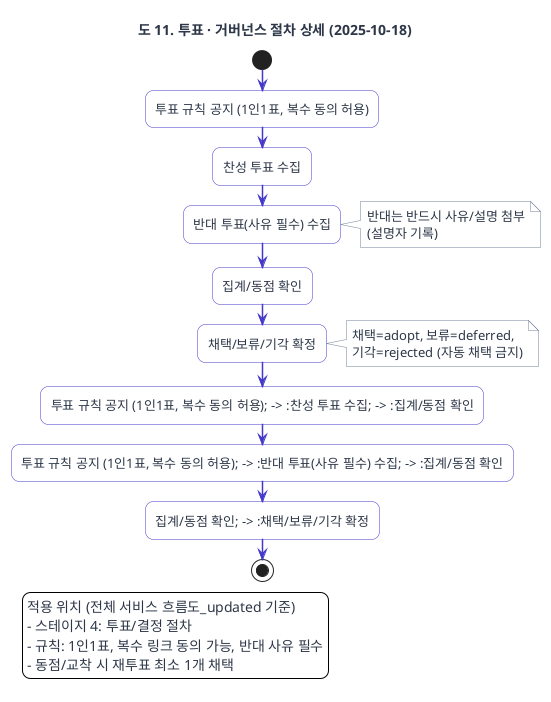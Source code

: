 @startuml

title 도 11. 투표 · 거버넌스 절차 상세 (2025-10-18)

'================================================================
' Worflogy.com Website Theme for PlantUML
'================================================================

'// 1. 전역 스타일 (Global Style & Fonts) //
skinparam backgroundColor #ffffff
skinparam defaultFontName "Pretendard"
skinparam defaultFontSize 13
skinparam defaultFontColor #2D3748
skinparam shadowing false
skinparam roundCorner 16

'// 2. 화살표 및 연결선 스타일 (Arrow & Connector Style) //
skinparam ArrowColor #718096
skinparam ArrowThickness 1.5
skinparam ArrowFontColor #718096
skinparam ArrowFontSize 12
skinparam linetype ortho

'// 3. 기본 요소 스타일 (Standard Elements Style) //
skinparam card {
  BackgroundColor #ffffff
  BorderColor #718096
}
skinparam note {
  BackgroundColor #ffffff
  BorderColor #718096
  FontColor #2D3748
}
skinparam component {
  BackgroundColor #ffffff
  BorderColor #718096
}
skinparam package {
  BackgroundColor #ffffff
  BorderColor #718096
}
skinparam database {
  BackgroundColor #ffffff
  BorderColor #718096
}
' [추가] 파티션(Partition) 스타일 정의
skinparam partition {
  BackgroundColor #F4F6F8 ' 웹사이트의 연한 배경색으로 구분감 부여
  BorderColor #718096
  FontColor #2D3748
}

'// 4. 강조 요소 스타일 (Accent Elements Style) //
skinparam actor {
  BackgroundColor #4338CA
  BorderColor #4338CA
  FontColor #ffffff
}
skinparam participant {
  BackgroundColor #4338CA
  BorderColor #4338CA
  FontColor #ffffff
}
skinparam usecase {
  BackgroundColor #ffffff
  BorderColor #4338CA
  ArrowColor #4338CA
}
skinparam activity {
  BackgroundColor #ffffff
  BorderColor #4338CA
  FontColor #2D3748
}

'// 5. 클래스 다이어그램 스타일 (Class Diagram Style) //
skinparam class {
  BackgroundColor #ffffff
  BorderColor #718096 ' [수정] 테두리 색상 변경
  HeaderBackgroundColor #4338CA
  FontColor #ffffff
  AttributeFontColor #2D3748
  AttributeFontSize 12
}

'================================================================

start

:투표 규칙 공지 (1인1표, 복수 동의 허용);
:찬성 투표 수집;
:반대 투표(사유 필수) 수집;
note right
반대는 반드시 사유/설명 첨부
(설명자 기록)
end note

:집계/동점 확인;
:채택/보류/기각 확정;
note right
채택=adopt, 보류=deferred,
기각=rejected (자동 채택 금지)
end note

' 흐름
:투표 규칙 공지 (1인1표, 복수 동의 허용); -> :찬성 투표 수집; -> :집계/동점 확인;
:투표 규칙 공지 (1인1표, 복수 동의 허용); -> :반대 투표(사유 필수) 수집; -> :집계/동점 확인;
:집계/동점 확인; -> :채택/보류/기각 확정;

stop

legend left
적용 위치 (전체 서비스 흐름도_updated 기준)
- 스테이지 4: 투표/결정 절차
- 규칙: 1인1표, 복수 링크 동의 가능, 반대 사유 필수
- 동점/교착 시 재투표 최소 1개 채택
end legend

@enduml
